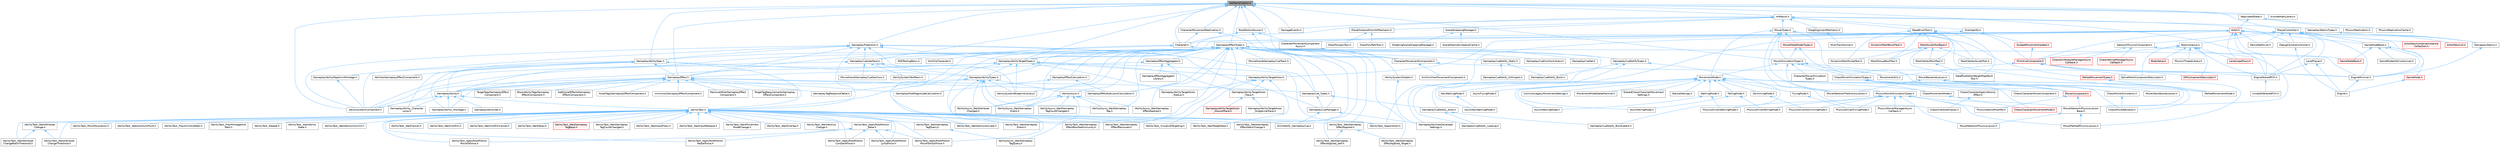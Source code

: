 digraph "NetSerialization.h"
{
 // INTERACTIVE_SVG=YES
 // LATEX_PDF_SIZE
  bgcolor="transparent";
  edge [fontname=Helvetica,fontsize=10,labelfontname=Helvetica,labelfontsize=10];
  node [fontname=Helvetica,fontsize=10,shape=box,height=0.2,width=0.4];
  Node1 [id="Node000001",label="NetSerialization.h",height=0.2,width=0.4,color="gray40", fillcolor="grey60", style="filled", fontcolor="black",tooltip=" "];
  Node1 -> Node2 [id="edge1_Node000001_Node000002",dir="back",color="steelblue1",style="solid",tooltip=" "];
  Node2 [id="Node000002",label="AbilitySystemComponent.h",height=0.2,width=0.4,color="grey40", fillcolor="white", style="filled",URL="$d0/da3/AbilitySystemComponent_8h.html",tooltip=" "];
  Node1 -> Node3 [id="edge2_Node000001_Node000003",dir="back",color="steelblue1",style="solid",tooltip=" "];
  Node3 [id="Node000003",label="Character.h",height=0.2,width=0.4,color="grey40", fillcolor="white", style="filled",URL="$db/dc7/Character_8h.html",tooltip=" "];
  Node3 -> Node4 [id="edge3_Node000003_Node000004",dir="back",color="steelblue1",style="solid",tooltip=" "];
  Node4 [id="Node000004",label="ArchVisCharacter.h",height=0.2,width=0.4,color="grey40", fillcolor="white", style="filled",URL="$d3/d2b/ArchVisCharacter_8h.html",tooltip=" "];
  Node3 -> Node5 [id="edge4_Node000003_Node000005",dir="back",color="steelblue1",style="solid",tooltip=" "];
  Node5 [id="Node000005",label="EQSTestingPawn.h",height=0.2,width=0.4,color="grey40", fillcolor="white", style="filled",URL="$de/d48/EQSTestingPawn_8h.html",tooltip=" "];
  Node3 -> Node6 [id="edge5_Node000003_Node000006",dir="back",color="steelblue1",style="solid",tooltip=" "];
  Node6 [id="Node000006",label="EngineMinimal.h",height=0.2,width=0.4,color="grey40", fillcolor="white", style="filled",URL="$d0/d2c/EngineMinimal_8h.html",tooltip=" "];
  Node6 -> Node7 [id="edge6_Node000006_Node000007",dir="back",color="steelblue1",style="solid",tooltip=" "];
  Node7 [id="Node000007",label="Engine.h",height=0.2,width=0.4,color="grey40", fillcolor="white", style="filled",URL="$d1/d34/Public_2Engine_8h.html",tooltip=" "];
  Node1 -> Node8 [id="edge7_Node000001_Node000008",dir="back",color="steelblue1",style="solid",tooltip=" "];
  Node8 [id="Node000008",label="CharacterMovementComponent.h",height=0.2,width=0.4,color="grey40", fillcolor="white", style="filled",URL="$d8/d84/CharacterMovementComponent_8h.html",tooltip=" "];
  Node8 -> Node9 [id="edge8_Node000008_Node000009",dir="back",color="steelblue1",style="solid",tooltip=" "];
  Node9 [id="Node000009",label="ArchVisCharMovementComponent.h",height=0.2,width=0.4,color="grey40", fillcolor="white", style="filled",URL="$db/dfd/ArchVisCharMovementComponent_8h.html",tooltip=" "];
  Node8 -> Node6 [id="edge9_Node000008_Node000006",dir="back",color="steelblue1",style="solid",tooltip=" "];
  Node1 -> Node10 [id="edge10_Node000001_Node000010",dir="back",color="steelblue1",style="solid",tooltip=" "];
  Node10 [id="Node000010",label="CharacterMovementReplication.h",height=0.2,width=0.4,color="grey40", fillcolor="white", style="filled",URL="$de/dc9/CharacterMovementReplication_8h.html",tooltip=" "];
  Node10 -> Node3 [id="edge11_Node000010_Node000003",dir="back",color="steelblue1",style="solid",tooltip=" "];
  Node10 -> Node8 [id="edge12_Node000010_Node000008",dir="back",color="steelblue1",style="solid",tooltip=" "];
  Node1 -> Node11 [id="edge13_Node000001_Node000011",dir="back",color="steelblue1",style="solid",tooltip=" "];
  Node11 [id="Node000011",label="DamageEvents.h",height=0.2,width=0.4,color="grey40", fillcolor="white", style="filled",URL="$d5/d34/DamageEvents_8h.html",tooltip=" "];
  Node1 -> Node12 [id="edge14_Node000001_Node000012",dir="back",color="steelblue1",style="solid",tooltip=" "];
  Node12 [id="Node000012",label="EngineSharedPCH.h",height=0.2,width=0.4,color="grey40", fillcolor="white", style="filled",URL="$dc/dbb/EngineSharedPCH_8h.html",tooltip=" "];
  Node12 -> Node13 [id="edge15_Node000012_Node000013",dir="back",color="steelblue1",style="solid",tooltip=" "];
  Node13 [id="Node000013",label="UnrealEdSharedPCH.h",height=0.2,width=0.4,color="grey40", fillcolor="white", style="filled",URL="$d1/de6/UnrealEdSharedPCH_8h.html",tooltip=" "];
  Node1 -> Node14 [id="edge16_Node000001_Node000014",dir="back",color="steelblue1",style="solid",tooltip=" "];
  Node14 [id="Node000014",label="GameplayAbilitySpec.h",height=0.2,width=0.4,color="grey40", fillcolor="white", style="filled",URL="$dd/daf/GameplayAbilitySpec_8h.html",tooltip=" "];
  Node14 -> Node15 [id="edge17_Node000014_Node000015",dir="back",color="steelblue1",style="solid",tooltip=" "];
  Node15 [id="Node000015",label="AbilitiesGameplayEffectComponent.h",height=0.2,width=0.4,color="grey40", fillcolor="white", style="filled",URL="$da/db0/AbilitiesGameplayEffectComponent_8h.html",tooltip=" "];
  Node14 -> Node2 [id="edge18_Node000014_Node000002",dir="back",color="steelblue1",style="solid",tooltip=" "];
  Node14 -> Node16 [id="edge19_Node000014_Node000016",dir="back",color="steelblue1",style="solid",tooltip=" "];
  Node16 [id="Node000016",label="AbilityTask.h",height=0.2,width=0.4,color="grey40", fillcolor="white", style="filled",URL="$d2/d8e/AbilityTask_8h.html",tooltip=" "];
  Node16 -> Node17 [id="edge20_Node000016_Node000017",dir="back",color="steelblue1",style="solid",tooltip=" "];
  Node17 [id="Node000017",label="AbilityTask_ApplyRootMotion\lConstantForce.h",height=0.2,width=0.4,color="grey40", fillcolor="white", style="filled",URL="$d0/de8/AbilityTask__ApplyRootMotionConstantForce_8h.html",tooltip=" "];
  Node16 -> Node18 [id="edge21_Node000016_Node000018",dir="back",color="steelblue1",style="solid",tooltip=" "];
  Node18 [id="Node000018",label="AbilityTask_ApplyRootMotion\lJumpForce.h",height=0.2,width=0.4,color="grey40", fillcolor="white", style="filled",URL="$d7/db6/AbilityTask__ApplyRootMotionJumpForce_8h.html",tooltip=" "];
  Node16 -> Node19 [id="edge22_Node000016_Node000019",dir="back",color="steelblue1",style="solid",tooltip=" "];
  Node19 [id="Node000019",label="AbilityTask_ApplyRootMotion\lMoveToActorForce.h",height=0.2,width=0.4,color="grey40", fillcolor="white", style="filled",URL="$d5/de3/AbilityTask__ApplyRootMotionMoveToActorForce_8h.html",tooltip=" "];
  Node16 -> Node20 [id="edge23_Node000016_Node000020",dir="back",color="steelblue1",style="solid",tooltip=" "];
  Node20 [id="Node000020",label="AbilityTask_ApplyRootMotion\lMoveToForce.h",height=0.2,width=0.4,color="grey40", fillcolor="white", style="filled",URL="$d3/dc3/AbilityTask__ApplyRootMotionMoveToForce_8h.html",tooltip=" "];
  Node16 -> Node21 [id="edge24_Node000016_Node000021",dir="back",color="steelblue1",style="solid",tooltip=" "];
  Node21 [id="Node000021",label="AbilityTask_ApplyRootMotion\lRadialForce.h",height=0.2,width=0.4,color="grey40", fillcolor="white", style="filled",URL="$da/d06/AbilityTask__ApplyRootMotionRadialForce_8h.html",tooltip=" "];
  Node16 -> Node22 [id="edge25_Node000016_Node000022",dir="back",color="steelblue1",style="solid",tooltip=" "];
  Node22 [id="Node000022",label="AbilityTask_ApplyRootMotion\l_Base.h",height=0.2,width=0.4,color="grey40", fillcolor="white", style="filled",URL="$d8/d7d/AbilityTask__ApplyRootMotion__Base_8h.html",tooltip=" "];
  Node22 -> Node17 [id="edge26_Node000022_Node000017",dir="back",color="steelblue1",style="solid",tooltip=" "];
  Node22 -> Node18 [id="edge27_Node000022_Node000018",dir="back",color="steelblue1",style="solid",tooltip=" "];
  Node22 -> Node19 [id="edge28_Node000022_Node000019",dir="back",color="steelblue1",style="solid",tooltip=" "];
  Node22 -> Node20 [id="edge29_Node000022_Node000020",dir="back",color="steelblue1",style="solid",tooltip=" "];
  Node22 -> Node21 [id="edge30_Node000022_Node000021",dir="back",color="steelblue1",style="solid",tooltip=" "];
  Node16 -> Node23 [id="edge31_Node000016_Node000023",dir="back",color="steelblue1",style="solid",tooltip=" "];
  Node23 [id="Node000023",label="AbilityTask_MoveToLocation.h",height=0.2,width=0.4,color="grey40", fillcolor="white", style="filled",URL="$da/d8d/AbilityTask__MoveToLocation_8h.html",tooltip=" "];
  Node16 -> Node24 [id="edge32_Node000016_Node000024",dir="back",color="steelblue1",style="solid",tooltip=" "];
  Node24 [id="Node000024",label="AbilityTask_NetworkSyncPoint.h",height=0.2,width=0.4,color="grey40", fillcolor="white", style="filled",URL="$dc/d62/AbilityTask__NetworkSyncPoint_8h.html",tooltip=" "];
  Node16 -> Node25 [id="edge33_Node000016_Node000025",dir="back",color="steelblue1",style="solid",tooltip=" "];
  Node25 [id="Node000025",label="AbilityTask_PlayAnimAndWait.h",height=0.2,width=0.4,color="grey40", fillcolor="white", style="filled",URL="$d4/d50/AbilityTask__PlayAnimAndWait_8h.html",tooltip=" "];
  Node16 -> Node26 [id="edge34_Node000016_Node000026",dir="back",color="steelblue1",style="solid",tooltip=" "];
  Node26 [id="Node000026",label="AbilityTask_PlayMontageAnd\lWait.h",height=0.2,width=0.4,color="grey40", fillcolor="white", style="filled",URL="$de/d05/AbilityTask__PlayMontageAndWait_8h.html",tooltip=" "];
  Node16 -> Node27 [id="edge35_Node000016_Node000027",dir="back",color="steelblue1",style="solid",tooltip=" "];
  Node27 [id="Node000027",label="AbilityTask_Repeat.h",height=0.2,width=0.4,color="grey40", fillcolor="white", style="filled",URL="$da/d7d/AbilityTask__Repeat_8h.html",tooltip=" "];
  Node16 -> Node28 [id="edge36_Node000016_Node000028",dir="back",color="steelblue1",style="solid",tooltip=" "];
  Node28 [id="Node000028",label="AbilityTask_SpawnActor.h",height=0.2,width=0.4,color="grey40", fillcolor="white", style="filled",URL="$dc/d97/AbilityTask__SpawnActor_8h.html",tooltip=" "];
  Node16 -> Node29 [id="edge37_Node000016_Node000029",dir="back",color="steelblue1",style="solid",tooltip=" "];
  Node29 [id="Node000029",label="AbilityTask_StartAbility\lState.h",height=0.2,width=0.4,color="grey40", fillcolor="white", style="filled",URL="$db/d91/AbilityTask__StartAbilityState_8h.html",tooltip=" "];
  Node16 -> Node30 [id="edge38_Node000016_Node000030",dir="back",color="steelblue1",style="solid",tooltip=" "];
  Node30 [id="Node000030",label="AbilityTask_VisualizeTargeting.h",height=0.2,width=0.4,color="grey40", fillcolor="white", style="filled",URL="$df/dbd/AbilityTask__VisualizeTargeting_8h.html",tooltip=" "];
  Node16 -> Node31 [id="edge39_Node000016_Node000031",dir="back",color="steelblue1",style="solid",tooltip=" "];
  Node31 [id="Node000031",label="AbilityTask_WaitAbilityActivate.h",height=0.2,width=0.4,color="grey40", fillcolor="white", style="filled",URL="$db/da3/AbilityTask__WaitAbilityActivate_8h.html",tooltip=" "];
  Node16 -> Node32 [id="edge40_Node000016_Node000032",dir="back",color="steelblue1",style="solid",tooltip=" "];
  Node32 [id="Node000032",label="AbilityTask_WaitAbilityCommit.h",height=0.2,width=0.4,color="grey40", fillcolor="white", style="filled",URL="$de/de8/AbilityTask__WaitAbilityCommit_8h.html",tooltip=" "];
  Node16 -> Node33 [id="edge41_Node000016_Node000033",dir="back",color="steelblue1",style="solid",tooltip=" "];
  Node33 [id="Node000033",label="AbilityTask_WaitAttribute\lChange.h",height=0.2,width=0.4,color="grey40", fillcolor="white", style="filled",URL="$dd/d60/AbilityTask__WaitAttributeChange_8h.html",tooltip=" "];
  Node33 -> Node34 [id="edge42_Node000033_Node000034",dir="back",color="steelblue1",style="solid",tooltip=" "];
  Node34 [id="Node000034",label="AbilityTask_WaitAttribute\lChangeRatioThreshold.h",height=0.2,width=0.4,color="grey40", fillcolor="white", style="filled",URL="$de/d5e/AbilityTask__WaitAttributeChangeRatioThreshold_8h.html",tooltip=" "];
  Node33 -> Node35 [id="edge43_Node000033_Node000035",dir="back",color="steelblue1",style="solid",tooltip=" "];
  Node35 [id="Node000035",label="AbilityTask_WaitAttribute\lChangeThreshold.h",height=0.2,width=0.4,color="grey40", fillcolor="white", style="filled",URL="$db/d3e/AbilityTask__WaitAttributeChangeThreshold_8h.html",tooltip=" "];
  Node16 -> Node34 [id="edge44_Node000016_Node000034",dir="back",color="steelblue1",style="solid",tooltip=" "];
  Node16 -> Node35 [id="edge45_Node000016_Node000035",dir="back",color="steelblue1",style="solid",tooltip=" "];
  Node16 -> Node36 [id="edge46_Node000016_Node000036",dir="back",color="steelblue1",style="solid",tooltip=" "];
  Node36 [id="Node000036",label="AbilityTask_WaitCancel.h",height=0.2,width=0.4,color="grey40", fillcolor="white", style="filled",URL="$dc/d16/AbilityTask__WaitCancel_8h.html",tooltip=" "];
  Node16 -> Node37 [id="edge47_Node000016_Node000037",dir="back",color="steelblue1",style="solid",tooltip=" "];
  Node37 [id="Node000037",label="AbilityTask_WaitConfirm.h",height=0.2,width=0.4,color="grey40", fillcolor="white", style="filled",URL="$d3/d4f/AbilityTask__WaitConfirm_8h.html",tooltip=" "];
  Node16 -> Node38 [id="edge48_Node000016_Node000038",dir="back",color="steelblue1",style="solid",tooltip=" "];
  Node38 [id="Node000038",label="AbilityTask_WaitConfirmCancel.h",height=0.2,width=0.4,color="grey40", fillcolor="white", style="filled",URL="$de/d88/AbilityTask__WaitConfirmCancel_8h.html",tooltip=" "];
  Node16 -> Node39 [id="edge49_Node000016_Node000039",dir="back",color="steelblue1",style="solid",tooltip=" "];
  Node39 [id="Node000039",label="AbilityTask_WaitDelay.h",height=0.2,width=0.4,color="grey40", fillcolor="white", style="filled",URL="$dc/d63/AbilityTask__WaitDelay_8h.html",tooltip=" "];
  Node16 -> Node40 [id="edge50_Node000016_Node000040",dir="back",color="steelblue1",style="solid",tooltip=" "];
  Node40 [id="Node000040",label="AbilityTask_WaitGameplay\lEffectApplied.h",height=0.2,width=0.4,color="grey40", fillcolor="white", style="filled",URL="$d8/dfe/AbilityTask__WaitGameplayEffectApplied_8h.html",tooltip=" "];
  Node40 -> Node41 [id="edge51_Node000040_Node000041",dir="back",color="steelblue1",style="solid",tooltip=" "];
  Node41 [id="Node000041",label="AbilityTask_WaitGameplay\lEffectApplied_Self.h",height=0.2,width=0.4,color="grey40", fillcolor="white", style="filled",URL="$d0/d01/AbilityTask__WaitGameplayEffectApplied__Self_8h.html",tooltip=" "];
  Node40 -> Node42 [id="edge52_Node000040_Node000042",dir="back",color="steelblue1",style="solid",tooltip=" "];
  Node42 [id="Node000042",label="AbilityTask_WaitGameplay\lEffectApplied_Target.h",height=0.2,width=0.4,color="grey40", fillcolor="white", style="filled",URL="$db/dc4/AbilityTask__WaitGameplayEffectApplied__Target_8h.html",tooltip=" "];
  Node16 -> Node43 [id="edge53_Node000016_Node000043",dir="back",color="steelblue1",style="solid",tooltip=" "];
  Node43 [id="Node000043",label="AbilityTask_WaitGameplay\lEffectBlockedImmunity.h",height=0.2,width=0.4,color="grey40", fillcolor="white", style="filled",URL="$d4/d24/AbilityTask__WaitGameplayEffectBlockedImmunity_8h.html",tooltip=" "];
  Node16 -> Node44 [id="edge54_Node000016_Node000044",dir="back",color="steelblue1",style="solid",tooltip=" "];
  Node44 [id="Node000044",label="AbilityTask_WaitGameplay\lEffectRemoved.h",height=0.2,width=0.4,color="grey40", fillcolor="white", style="filled",URL="$d1/da9/AbilityTask__WaitGameplayEffectRemoved_8h.html",tooltip=" "];
  Node16 -> Node45 [id="edge55_Node000016_Node000045",dir="back",color="steelblue1",style="solid",tooltip=" "];
  Node45 [id="Node000045",label="AbilityTask_WaitGameplay\lEffectStackChange.h",height=0.2,width=0.4,color="grey40", fillcolor="white", style="filled",URL="$de/db3/AbilityTask__WaitGameplayEffectStackChange_8h.html",tooltip=" "];
  Node16 -> Node46 [id="edge56_Node000016_Node000046",dir="back",color="steelblue1",style="solid",tooltip=" "];
  Node46 [id="Node000046",label="AbilityTask_WaitGameplay\lEvent.h",height=0.2,width=0.4,color="grey40", fillcolor="white", style="filled",URL="$dc/db8/AbilityTask__WaitGameplayEvent_8h.html",tooltip=" "];
  Node16 -> Node47 [id="edge57_Node000016_Node000047",dir="back",color="steelblue1",style="solid",tooltip=" "];
  Node47 [id="Node000047",label="AbilityTask_WaitGameplay\lTagBase.h",height=0.2,width=0.4,color="red", fillcolor="#FFF0F0", style="filled",URL="$d8/dd0/AbilityTask__WaitGameplayTagBase_8h.html",tooltip=" "];
  Node16 -> Node49 [id="edge58_Node000016_Node000049",dir="back",color="steelblue1",style="solid",tooltip=" "];
  Node49 [id="Node000049",label="AbilityTask_WaitGameplay\lTagCountChanged.h",height=0.2,width=0.4,color="grey40", fillcolor="white", style="filled",URL="$dd/d55/AbilityTask__WaitGameplayTagCountChanged_8h.html",tooltip=" "];
  Node16 -> Node50 [id="edge59_Node000016_Node000050",dir="back",color="steelblue1",style="solid",tooltip=" "];
  Node50 [id="Node000050",label="AbilityTask_WaitGameplay\lTagQuery.h",height=0.2,width=0.4,color="grey40", fillcolor="white", style="filled",URL="$d4/d7f/AbilityTask__WaitGameplayTagQuery_8h.html",tooltip=" "];
  Node50 -> Node51 [id="edge60_Node000050_Node000051",dir="back",color="steelblue1",style="solid",tooltip=" "];
  Node51 [id="Node000051",label="AbilityAsync_WaitGameplay\lTagQuery.h",height=0.2,width=0.4,color="grey40", fillcolor="white", style="filled",URL="$d5/d29/AbilityAsync__WaitGameplayTagQuery_8h.html",tooltip=" "];
  Node16 -> Node52 [id="edge61_Node000016_Node000052",dir="back",color="steelblue1",style="solid",tooltip=" "];
  Node52 [id="Node000052",label="AbilityTask_WaitInputPress.h",height=0.2,width=0.4,color="grey40", fillcolor="white", style="filled",URL="$d6/d00/AbilityTask__WaitInputPress_8h.html",tooltip=" "];
  Node16 -> Node53 [id="edge62_Node000016_Node000053",dir="back",color="steelblue1",style="solid",tooltip=" "];
  Node53 [id="Node000053",label="AbilityTask_WaitInputRelease.h",height=0.2,width=0.4,color="grey40", fillcolor="white", style="filled",URL="$d1/d89/AbilityTask__WaitInputRelease_8h.html",tooltip=" "];
  Node16 -> Node54 [id="edge63_Node000016_Node000054",dir="back",color="steelblue1",style="solid",tooltip=" "];
  Node54 [id="Node000054",label="AbilityTask_WaitMovement\lModeChange.h",height=0.2,width=0.4,color="grey40", fillcolor="white", style="filled",URL="$d9/df7/AbilityTask__WaitMovementModeChange_8h.html",tooltip=" "];
  Node16 -> Node55 [id="edge64_Node000016_Node000055",dir="back",color="steelblue1",style="solid",tooltip=" "];
  Node55 [id="Node000055",label="AbilityTask_WaitOverlap.h",height=0.2,width=0.4,color="grey40", fillcolor="white", style="filled",URL="$d9/dab/AbilityTask__WaitOverlap_8h.html",tooltip=" "];
  Node16 -> Node56 [id="edge65_Node000016_Node000056",dir="back",color="steelblue1",style="solid",tooltip=" "];
  Node56 [id="Node000056",label="AbilityTask_WaitTargetData.h",height=0.2,width=0.4,color="grey40", fillcolor="white", style="filled",URL="$d2/d40/AbilityTask__WaitTargetData_8h.html",tooltip=" "];
  Node16 -> Node57 [id="edge66_Node000016_Node000057",dir="back",color="steelblue1",style="solid",tooltip=" "];
  Node57 [id="Node000057",label="AbilityTask_WaitVelocity\lChange.h",height=0.2,width=0.4,color="grey40", fillcolor="white", style="filled",URL="$da/d38/AbilityTask__WaitVelocityChange_8h.html",tooltip=" "];
  Node14 -> Node58 [id="edge67_Node000014_Node000058",dir="back",color="steelblue1",style="solid",tooltip=" "];
  Node58 [id="Node000058",label="GameplayAbility.h",height=0.2,width=0.4,color="grey40", fillcolor="white", style="filled",URL="$dc/d44/GameplayAbility_8h.html",tooltip=" "];
  Node58 -> Node2 [id="edge68_Node000058_Node000002",dir="back",color="steelblue1",style="solid",tooltip=" "];
  Node58 -> Node16 [id="edge69_Node000058_Node000016",dir="back",color="steelblue1",style="solid",tooltip=" "];
  Node58 -> Node59 [id="edge70_Node000058_Node000059",dir="back",color="steelblue1",style="solid",tooltip=" "];
  Node59 [id="Node000059",label="GameplayAbilitySet.h",height=0.2,width=0.4,color="grey40", fillcolor="white", style="filled",URL="$d5/d19/GameplayAbilitySet_8h.html",tooltip=" "];
  Node58 -> Node60 [id="edge71_Node000058_Node000060",dir="back",color="steelblue1",style="solid",tooltip=" "];
  Node60 [id="Node000060",label="GameplayAbility_Character\lJump.h",height=0.2,width=0.4,color="grey40", fillcolor="white", style="filled",URL="$d7/dd2/GameplayAbility__CharacterJump_8h.html",tooltip=" "];
  Node58 -> Node61 [id="edge72_Node000058_Node000061",dir="back",color="steelblue1",style="solid",tooltip=" "];
  Node61 [id="Node000061",label="GameplayAbility_Montage.h",height=0.2,width=0.4,color="grey40", fillcolor="white", style="filled",URL="$d6/d77/GameplayAbility__Montage_8h.html",tooltip=" "];
  Node14 -> Node62 [id="edge73_Node000014_Node000062",dir="back",color="steelblue1",style="solid",tooltip=" "];
  Node62 [id="Node000062",label="GameplayAbilityTypes.h",height=0.2,width=0.4,color="grey40", fillcolor="white", style="filled",URL="$d1/dd9/GameplayAbilityTypes_8h.html",tooltip=" "];
  Node62 -> Node63 [id="edge74_Node000062_Node000063",dir="back",color="steelblue1",style="solid",tooltip=" "];
  Node63 [id="Node000063",label="AbilityAsync.h",height=0.2,width=0.4,color="grey40", fillcolor="white", style="filled",URL="$d8/dce/AbilityAsync_8h.html",tooltip=" "];
  Node63 -> Node64 [id="edge75_Node000063_Node000064",dir="back",color="steelblue1",style="solid",tooltip=" "];
  Node64 [id="Node000064",label="AbilityAsync_WaitAttribute\lChanged.h",height=0.2,width=0.4,color="grey40", fillcolor="white", style="filled",URL="$d8/d81/AbilityAsync__WaitAttributeChanged_8h.html",tooltip=" "];
  Node63 -> Node65 [id="edge76_Node000063_Node000065",dir="back",color="steelblue1",style="solid",tooltip=" "];
  Node65 [id="Node000065",label="AbilityAsync_WaitGameplay\lEffectApplied.h",height=0.2,width=0.4,color="grey40", fillcolor="white", style="filled",URL="$dd/d1a/AbilityAsync__WaitGameplayEffectApplied_8h.html",tooltip=" "];
  Node63 -> Node66 [id="edge77_Node000063_Node000066",dir="back",color="steelblue1",style="solid",tooltip=" "];
  Node66 [id="Node000066",label="AbilityAsync_WaitGameplay\lEvent.h",height=0.2,width=0.4,color="grey40", fillcolor="white", style="filled",URL="$d4/d2d/AbilityAsync__WaitGameplayEvent_8h.html",tooltip=" "];
  Node63 -> Node67 [id="edge78_Node000063_Node000067",dir="back",color="steelblue1",style="solid",tooltip=" "];
  Node67 [id="Node000067",label="AbilityAsync_WaitGameplay\lTag.h",height=0.2,width=0.4,color="grey40", fillcolor="white", style="filled",URL="$d8/dc5/AbilityAsync__WaitGameplayTag_8h.html",tooltip=" "];
  Node63 -> Node68 [id="edge79_Node000063_Node000068",dir="back",color="steelblue1",style="solid",tooltip=" "];
  Node68 [id="Node000068",label="AbilityAsync_WaitGameplay\lTagCountChanged.h",height=0.2,width=0.4,color="grey40", fillcolor="white", style="filled",URL="$d3/d03/AbilityAsync__WaitGameplayTagCountChanged_8h.html",tooltip=" "];
  Node63 -> Node51 [id="edge80_Node000063_Node000051",dir="back",color="steelblue1",style="solid",tooltip=" "];
  Node62 -> Node64 [id="edge81_Node000062_Node000064",dir="back",color="steelblue1",style="solid",tooltip=" "];
  Node62 -> Node66 [id="edge82_Node000062_Node000066",dir="back",color="steelblue1",style="solid",tooltip=" "];
  Node62 -> Node67 [id="edge83_Node000062_Node000067",dir="back",color="steelblue1",style="solid",tooltip=" "];
  Node62 -> Node69 [id="edge84_Node000062_Node000069",dir="back",color="steelblue1",style="solid",tooltip=" "];
  Node69 [id="Node000069",label="AbilitySystemBlueprintLibrary.h",height=0.2,width=0.4,color="grey40", fillcolor="white", style="filled",URL="$d5/dd6/AbilitySystemBlueprintLibrary_8h.html",tooltip=" "];
  Node62 -> Node16 [id="edge85_Node000062_Node000016",dir="back",color="steelblue1",style="solid",tooltip=" "];
  Node62 -> Node46 [id="edge86_Node000062_Node000046",dir="back",color="steelblue1",style="solid",tooltip=" "];
  Node62 -> Node58 [id="edge87_Node000062_Node000058",dir="back",color="steelblue1",style="solid",tooltip=" "];
  Node14 -> Node60 [id="edge88_Node000014_Node000060",dir="back",color="steelblue1",style="solid",tooltip=" "];
  Node14 -> Node61 [id="edge89_Node000014_Node000061",dir="back",color="steelblue1",style="solid",tooltip=" "];
  Node14 -> Node70 [id="edge90_Node000014_Node000070",dir="back",color="steelblue1",style="solid",tooltip=" "];
  Node70 [id="Node000070",label="GameplayEffect.h",height=0.2,width=0.4,color="grey40", fillcolor="white", style="filled",URL="$d4/d15/GameplayEffect_8h.html",tooltip=" "];
  Node70 -> Node2 [id="edge91_Node000070_Node000002",dir="back",color="steelblue1",style="solid",tooltip=" "];
  Node70 -> Node71 [id="edge92_Node000070_Node000071",dir="back",color="steelblue1",style="solid",tooltip=" "];
  Node71 [id="Node000071",label="AdditionalEffectsGameplay\lEffectComponent.h",height=0.2,width=0.4,color="grey40", fillcolor="white", style="filled",URL="$d5/dd7/AdditionalEffectsGameplayEffectComponent_8h.html",tooltip=" "];
  Node70 -> Node72 [id="edge93_Node000070_Node000072",dir="back",color="steelblue1",style="solid",tooltip=" "];
  Node72 [id="Node000072",label="AssetTagsGameplayEffectComponent.h",height=0.2,width=0.4,color="grey40", fillcolor="white", style="filled",URL="$df/d29/AssetTagsGameplayEffectComponent_8h.html",tooltip=" "];
  Node70 -> Node73 [id="edge94_Node000070_Node000073",dir="back",color="steelblue1",style="solid",tooltip=" "];
  Node73 [id="Node000073",label="BlockAbilityTagsGameplay\lEffectComponent.h",height=0.2,width=0.4,color="grey40", fillcolor="white", style="filled",URL="$d3/dad/BlockAbilityTagsGameplayEffectComponent_8h.html",tooltip=" "];
  Node70 -> Node58 [id="edge95_Node000070_Node000058",dir="back",color="steelblue1",style="solid",tooltip=" "];
  Node70 -> Node61 [id="edge96_Node000070_Node000061",dir="back",color="steelblue1",style="solid",tooltip=" "];
  Node70 -> Node74 [id="edge97_Node000070_Node000074",dir="back",color="steelblue1",style="solid",tooltip=" "];
  Node74 [id="Node000074",label="GameplayCue_Types.h",height=0.2,width=0.4,color="grey40", fillcolor="white", style="filled",URL="$da/d67/GameplayCue__Types_8h.html",tooltip=" "];
  Node74 -> Node75 [id="edge98_Node000074_Node000075",dir="back",color="steelblue1",style="solid",tooltip=" "];
  Node75 [id="Node000075",label="GameplayCueManager.h",height=0.2,width=0.4,color="grey40", fillcolor="white", style="filled",URL="$d7/d4e/GameplayCueManager_8h.html",tooltip=" "];
  Node75 -> Node76 [id="edge99_Node000075_Node000076",dir="back",color="steelblue1",style="solid",tooltip=" "];
  Node76 [id="Node000076",label="AnimNotify_GameplayCue.h",height=0.2,width=0.4,color="grey40", fillcolor="white", style="filled",URL="$da/d48/AnimNotify__GameplayCue_8h.html",tooltip=" "];
  Node75 -> Node77 [id="edge100_Node000075_Node000077",dir="back",color="steelblue1",style="solid",tooltip=" "];
  Node77 [id="Node000077",label="GameplayAbilitiesDeveloper\lSettings.h",height=0.2,width=0.4,color="grey40", fillcolor="white", style="filled",URL="$d3/d55/GameplayAbilitiesDeveloperSettings_8h.html",tooltip=" "];
  Node74 -> Node78 [id="edge101_Node000074_Node000078",dir="back",color="steelblue1",style="solid",tooltip=" "];
  Node78 [id="Node000078",label="GameplayCueNotify_Actor.h",height=0.2,width=0.4,color="grey40", fillcolor="white", style="filled",URL="$df/d91/GameplayCueNotify__Actor_8h.html",tooltip=" "];
  Node78 -> Node79 [id="edge102_Node000078_Node000079",dir="back",color="steelblue1",style="solid",tooltip=" "];
  Node79 [id="Node000079",label="GameplayCueNotify_BurstLatent.h",height=0.2,width=0.4,color="grey40", fillcolor="white", style="filled",URL="$df/db0/GameplayCueNotify__BurstLatent_8h.html",tooltip=" "];
  Node78 -> Node80 [id="edge103_Node000078_Node000080",dir="back",color="steelblue1",style="solid",tooltip=" "];
  Node80 [id="Node000080",label="GameplayCueNotify_Looping.h",height=0.2,width=0.4,color="grey40", fillcolor="white", style="filled",URL="$d5/db4/GameplayCueNotify__Looping_8h.html",tooltip=" "];
  Node70 -> Node81 [id="edge104_Node000070_Node000081",dir="back",color="steelblue1",style="solid",tooltip=" "];
  Node81 [id="Node000081",label="GameplayEffectExecutionCalculation.h",height=0.2,width=0.4,color="grey40", fillcolor="white", style="filled",URL="$df/d9d/GameplayEffectExecutionCalculation_8h.html",tooltip=" "];
  Node70 -> Node82 [id="edge105_Node000070_Node000082",dir="back",color="steelblue1",style="solid",tooltip=" "];
  Node82 [id="Node000082",label="GameplayModMagnitudeCalculation.h",height=0.2,width=0.4,color="grey40", fillcolor="white", style="filled",URL="$dd/da6/GameplayModMagnitudeCalculation_8h.html",tooltip=" "];
  Node70 -> Node83 [id="edge106_Node000070_Node000083",dir="back",color="steelblue1",style="solid",tooltip=" "];
  Node83 [id="Node000083",label="GameplayTagResponseTable.h",height=0.2,width=0.4,color="grey40", fillcolor="white", style="filled",URL="$d1/d27/GameplayTagResponseTable_8h.html",tooltip=" "];
  Node70 -> Node84 [id="edge107_Node000070_Node000084",dir="back",color="steelblue1",style="solid",tooltip=" "];
  Node84 [id="Node000084",label="ImmunityGameplayEffectComponent.h",height=0.2,width=0.4,color="grey40", fillcolor="white", style="filled",URL="$d7/dae/ImmunityGameplayEffectComponent_8h.html",tooltip=" "];
  Node70 -> Node85 [id="edge108_Node000070_Node000085",dir="back",color="steelblue1",style="solid",tooltip=" "];
  Node85 [id="Node000085",label="RemoveOtherGameplayEffect\lComponent.h",height=0.2,width=0.4,color="grey40", fillcolor="white", style="filled",URL="$d8/da2/RemoveOtherGameplayEffectComponent_8h.html",tooltip=" "];
  Node70 -> Node86 [id="edge109_Node000070_Node000086",dir="back",color="steelblue1",style="solid",tooltip=" "];
  Node86 [id="Node000086",label="TargetTagRequirementsGameplay\lEffectComponent.h",height=0.2,width=0.4,color="grey40", fillcolor="white", style="filled",URL="$d3/df8/TargetTagRequirementsGameplayEffectComponent_8h.html",tooltip=" "];
  Node70 -> Node87 [id="edge110_Node000070_Node000087",dir="back",color="steelblue1",style="solid",tooltip=" "];
  Node87 [id="Node000087",label="TargetTagsGameplayEffect\lComponent.h",height=0.2,width=0.4,color="grey40", fillcolor="white", style="filled",URL="$d5/d2e/TargetTagsGameplayEffectComponent_8h.html",tooltip=" "];
  Node1 -> Node88 [id="edge111_Node000001_Node000088",dir="back",color="steelblue1",style="solid",tooltip=" "];
  Node88 [id="Node000088",label="GameplayAbilityTargetTypes.h",height=0.2,width=0.4,color="grey40", fillcolor="white", style="filled",URL="$d8/dd1/GameplayAbilityTargetTypes_8h.html",tooltip=" "];
  Node88 -> Node69 [id="edge112_Node000088_Node000069",dir="back",color="steelblue1",style="solid",tooltip=" "];
  Node88 -> Node2 [id="edge113_Node000088_Node000002",dir="back",color="steelblue1",style="solid",tooltip=" "];
  Node88 -> Node19 [id="edge114_Node000088_Node000019",dir="back",color="steelblue1",style="solid",tooltip=" "];
  Node88 -> Node28 [id="edge115_Node000088_Node000028",dir="back",color="steelblue1",style="solid",tooltip=" "];
  Node88 -> Node58 [id="edge116_Node000088_Node000058",dir="back",color="steelblue1",style="solid",tooltip=" "];
  Node88 -> Node89 [id="edge117_Node000088_Node000089",dir="back",color="steelblue1",style="solid",tooltip=" "];
  Node89 [id="Node000089",label="GameplayAbilityTargetActor.h",height=0.2,width=0.4,color="grey40", fillcolor="white", style="filled",URL="$d7/d35/GameplayAbilityTargetActor_8h.html",tooltip=" "];
  Node89 -> Node30 [id="edge118_Node000089_Node000030",dir="back",color="steelblue1",style="solid",tooltip=" "];
  Node89 -> Node56 [id="edge119_Node000089_Node000056",dir="back",color="steelblue1",style="solid",tooltip=" "];
  Node89 -> Node90 [id="edge120_Node000089_Node000090",dir="back",color="steelblue1",style="solid",tooltip=" "];
  Node90 [id="Node000090",label="GameplayAbilityTargetActor\l_Radius.h",height=0.2,width=0.4,color="grey40", fillcolor="white", style="filled",URL="$da/d31/GameplayAbilityTargetActor__Radius_8h.html",tooltip=" "];
  Node89 -> Node91 [id="edge121_Node000089_Node000091",dir="back",color="steelblue1",style="solid",tooltip=" "];
  Node91 [id="Node000091",label="GameplayAbilityTargetActor\l_Trace.h",height=0.2,width=0.4,color="grey40", fillcolor="white", style="filled",URL="$d6/d1b/GameplayAbilityTargetActor__Trace_8h.html",tooltip=" "];
  Node91 -> Node92 [id="edge122_Node000091_Node000092",dir="back",color="steelblue1",style="solid",tooltip=" "];
  Node92 [id="Node000092",label="GameplayAbilityTargetActor\l_GroundTrace.h",height=0.2,width=0.4,color="red", fillcolor="#FFF0F0", style="filled",URL="$d8/daf/GameplayAbilityTargetActor__GroundTrace_8h.html",tooltip=" "];
  Node91 -> Node94 [id="edge123_Node000091_Node000094",dir="back",color="steelblue1",style="solid",tooltip=" "];
  Node94 [id="Node000094",label="GameplayAbilityTargetActor\l_SingleLineTrace.h",height=0.2,width=0.4,color="grey40", fillcolor="white", style="filled",URL="$dc/d15/GameplayAbilityTargetActor__SingleLineTrace_8h.html",tooltip=" "];
  Node88 -> Node90 [id="edge124_Node000088_Node000090",dir="back",color="steelblue1",style="solid",tooltip=" "];
  Node88 -> Node91 [id="edge125_Node000088_Node000091",dir="back",color="steelblue1",style="solid",tooltip=" "];
  Node88 -> Node62 [id="edge126_Node000088_Node000062",dir="back",color="steelblue1",style="solid",tooltip=" "];
  Node1 -> Node95 [id="edge127_Node000001_Node000095",dir="back",color="steelblue1",style="solid",tooltip=" "];
  Node95 [id="Node000095",label="GameplayCueInterface.h",height=0.2,width=0.4,color="grey40", fillcolor="white", style="filled",URL="$d3/d31/GameplayCueInterface_8h.html",tooltip=" "];
  Node95 -> Node69 [id="edge128_Node000095_Node000069",dir="back",color="steelblue1",style="solid",tooltip=" "];
  Node95 -> Node2 [id="edge129_Node000095_Node000002",dir="back",color="steelblue1",style="solid",tooltip=" "];
  Node95 -> Node96 [id="edge130_Node000095_Node000096",dir="back",color="steelblue1",style="solid",tooltip=" "];
  Node96 [id="Node000096",label="AbilitySystemTestPawn.h",height=0.2,width=0.4,color="grey40", fillcolor="white", style="filled",URL="$d9/d5f/AbilitySystemTestPawn_8h.html",tooltip=" "];
  Node95 -> Node76 [id="edge131_Node000095_Node000076",dir="back",color="steelblue1",style="solid",tooltip=" "];
  Node95 -> Node97 [id="edge132_Node000095_Node000097",dir="back",color="steelblue1",style="solid",tooltip=" "];
  Node97 [id="Node000097",label="MovieSceneGameplayCueSections.h",height=0.2,width=0.4,color="grey40", fillcolor="white", style="filled",URL="$df/ded/MovieSceneGameplayCueSections_8h.html",tooltip=" "];
  Node1 -> Node70 [id="edge133_Node000001_Node000070",dir="back",color="steelblue1",style="solid",tooltip=" "];
  Node1 -> Node98 [id="edge134_Node000001_Node000098",dir="back",color="steelblue1",style="solid",tooltip=" "];
  Node98 [id="Node000098",label="GameplayEffectTypes.h",height=0.2,width=0.4,color="grey40", fillcolor="white", style="filled",URL="$d7/d59/GameplayEffectTypes_8h.html",tooltip=" "];
  Node98 -> Node63 [id="edge135_Node000098_Node000063",dir="back",color="steelblue1",style="solid",tooltip=" "];
  Node98 -> Node64 [id="edge136_Node000098_Node000064",dir="back",color="steelblue1",style="solid",tooltip=" "];
  Node98 -> Node65 [id="edge137_Node000098_Node000065",dir="back",color="steelblue1",style="solid",tooltip=" "];
  Node98 -> Node66 [id="edge138_Node000098_Node000066",dir="back",color="steelblue1",style="solid",tooltip=" "];
  Node98 -> Node67 [id="edge139_Node000098_Node000067",dir="back",color="steelblue1",style="solid",tooltip=" "];
  Node98 -> Node69 [id="edge140_Node000098_Node000069",dir="back",color="steelblue1",style="solid",tooltip=" "];
  Node98 -> Node99 [id="edge141_Node000098_Node000099",dir="back",color="steelblue1",style="solid",tooltip=" "];
  Node99 [id="Node000099",label="AbilitySystemGlobals.h",height=0.2,width=0.4,color="grey40", fillcolor="white", style="filled",URL="$dc/d82/AbilitySystemGlobals_8h.html",tooltip=" "];
  Node99 -> Node77 [id="edge142_Node000099_Node000077",dir="back",color="steelblue1",style="solid",tooltip=" "];
  Node98 -> Node31 [id="edge143_Node000098_Node000031",dir="back",color="steelblue1",style="solid",tooltip=" "];
  Node98 -> Node40 [id="edge144_Node000098_Node000040",dir="back",color="steelblue1",style="solid",tooltip=" "];
  Node98 -> Node41 [id="edge145_Node000098_Node000041",dir="back",color="steelblue1",style="solid",tooltip=" "];
  Node98 -> Node42 [id="edge146_Node000098_Node000042",dir="back",color="steelblue1",style="solid",tooltip=" "];
  Node98 -> Node43 [id="edge147_Node000098_Node000043",dir="back",color="steelblue1",style="solid",tooltip=" "];
  Node98 -> Node44 [id="edge148_Node000098_Node000044",dir="back",color="steelblue1",style="solid",tooltip=" "];
  Node98 -> Node45 [id="edge149_Node000098_Node000045",dir="back",color="steelblue1",style="solid",tooltip=" "];
  Node98 -> Node77 [id="edge150_Node000098_Node000077",dir="back",color="steelblue1",style="solid",tooltip=" "];
  Node98 -> Node58 [id="edge151_Node000098_Node000058",dir="back",color="steelblue1",style="solid",tooltip=" "];
  Node98 -> Node14 [id="edge152_Node000098_Node000014",dir="back",color="steelblue1",style="solid",tooltip=" "];
  Node98 -> Node88 [id="edge153_Node000098_Node000088",dir="back",color="steelblue1",style="solid",tooltip=" "];
  Node98 -> Node62 [id="edge154_Node000098_Node000062",dir="back",color="steelblue1",style="solid",tooltip=" "];
  Node98 -> Node100 [id="edge155_Node000098_Node000100",dir="back",color="steelblue1",style="solid",tooltip=" "];
  Node100 [id="Node000100",label="GameplayCueFunctionLibrary.h",height=0.2,width=0.4,color="grey40", fillcolor="white", style="filled",URL="$db/d7d/GameplayCueFunctionLibrary_8h.html",tooltip=" "];
  Node98 -> Node95 [id="edge156_Node000098_Node000095",dir="back",color="steelblue1",style="solid",tooltip=" "];
  Node98 -> Node75 [id="edge157_Node000098_Node000075",dir="back",color="steelblue1",style="solid",tooltip=" "];
  Node98 -> Node101 [id="edge158_Node000098_Node000101",dir="back",color="steelblue1",style="solid",tooltip=" "];
  Node101 [id="Node000101",label="GameplayCueNotifyTypes.h",height=0.2,width=0.4,color="grey40", fillcolor="white", style="filled",URL="$d7/d1f/GameplayCueNotifyTypes_8h.html",tooltip=" "];
  Node101 -> Node102 [id="edge159_Node000101_Node000102",dir="back",color="steelblue1",style="solid",tooltip=" "];
  Node102 [id="Node000102",label="GameplayCueNotify_Burst.h",height=0.2,width=0.4,color="grey40", fillcolor="white", style="filled",URL="$d6/d4a/GameplayCueNotify__Burst_8h.html",tooltip=" "];
  Node101 -> Node79 [id="edge160_Node000101_Node000079",dir="back",color="steelblue1",style="solid",tooltip=" "];
  Node101 -> Node80 [id="edge161_Node000101_Node000080",dir="back",color="steelblue1",style="solid",tooltip=" "];
  Node98 -> Node103 [id="edge162_Node000098_Node000103",dir="back",color="steelblue1",style="solid",tooltip=" "];
  Node103 [id="Node000103",label="GameplayCueNotify_Static.h",height=0.2,width=0.4,color="grey40", fillcolor="white", style="filled",URL="$d2/dbf/GameplayCueNotify__Static_8h.html",tooltip=" "];
  Node103 -> Node102 [id="edge163_Node000103_Node000102",dir="back",color="steelblue1",style="solid",tooltip=" "];
  Node103 -> Node104 [id="edge164_Node000103_Node000104",dir="back",color="steelblue1",style="solid",tooltip=" "];
  Node104 [id="Node000104",label="GameplayCueNotify_HitImpact.h",height=0.2,width=0.4,color="grey40", fillcolor="white", style="filled",URL="$d5/da8/GameplayCueNotify__HitImpact_8h.html",tooltip=" "];
  Node98 -> Node105 [id="edge165_Node000098_Node000105",dir="back",color="steelblue1",style="solid",tooltip=" "];
  Node105 [id="Node000105",label="GameplayCueSet.h",height=0.2,width=0.4,color="grey40", fillcolor="white", style="filled",URL="$df/d35/GameplayCueSet_8h.html",tooltip=" "];
  Node98 -> Node74 [id="edge166_Node000098_Node000074",dir="back",color="steelblue1",style="solid",tooltip=" "];
  Node98 -> Node70 [id="edge167_Node000098_Node000070",dir="back",color="steelblue1",style="solid",tooltip=" "];
  Node98 -> Node106 [id="edge168_Node000098_Node000106",dir="back",color="steelblue1",style="solid",tooltip=" "];
  Node106 [id="Node000106",label="GameplayEffectAggregator.h",height=0.2,width=0.4,color="grey40", fillcolor="white", style="filled",URL="$d9/d7f/GameplayEffectAggregator_8h.html",tooltip=" "];
  Node106 -> Node70 [id="edge169_Node000106_Node000070",dir="back",color="steelblue1",style="solid",tooltip=" "];
  Node106 -> Node107 [id="edge170_Node000106_Node000107",dir="back",color="steelblue1",style="solid",tooltip=" "];
  Node107 [id="Node000107",label="GameplayEffectAggregator\lLibrary.h",height=0.2,width=0.4,color="grey40", fillcolor="white", style="filled",URL="$db/da9/GameplayEffectAggregatorLibrary_8h.html",tooltip=" "];
  Node106 -> Node81 [id="edge171_Node000106_Node000081",dir="back",color="steelblue1",style="solid",tooltip=" "];
  Node98 -> Node108 [id="edge172_Node000098_Node000108",dir="back",color="steelblue1",style="solid",tooltip=" "];
  Node108 [id="Node000108",label="GameplayEffectCalculation.h",height=0.2,width=0.4,color="grey40", fillcolor="white", style="filled",URL="$d7/d32/GameplayEffectCalculation_8h.html",tooltip=" "];
  Node108 -> Node81 [id="edge173_Node000108_Node000081",dir="back",color="steelblue1",style="solid",tooltip=" "];
  Node108 -> Node82 [id="edge174_Node000108_Node000082",dir="back",color="steelblue1",style="solid",tooltip=" "];
  Node98 -> Node81 [id="edge175_Node000098_Node000081",dir="back",color="steelblue1",style="solid",tooltip=" "];
  Node98 -> Node83 [id="edge176_Node000098_Node000083",dir="back",color="steelblue1",style="solid",tooltip=" "];
  Node98 -> Node109 [id="edge177_Node000098_Node000109",dir="back",color="steelblue1",style="solid",tooltip=" "];
  Node109 [id="Node000109",label="MovieSceneGameplayCueTrack.h",height=0.2,width=0.4,color="grey40", fillcolor="white", style="filled",URL="$d8/d37/MovieSceneGameplayCueTrack_8h.html",tooltip=" "];
  Node1 -> Node110 [id="edge178_Node000001_Node000110",dir="back",color="steelblue1",style="solid",tooltip=" "];
  Node110 [id="Node000110",label="GameplayPrediction.h",height=0.2,width=0.4,color="grey40", fillcolor="white", style="filled",URL="$d1/d2f/GameplayPrediction_8h.html",tooltip=" "];
  Node110 -> Node2 [id="edge179_Node000110_Node000002",dir="back",color="steelblue1",style="solid",tooltip=" "];
  Node110 -> Node16 [id="edge180_Node000110_Node000016",dir="back",color="steelblue1",style="solid",tooltip=" "];
  Node110 -> Node111 [id="edge181_Node000110_Node000111",dir="back",color="steelblue1",style="solid",tooltip=" "];
  Node111 [id="Node000111",label="GameplayAbilityRepAnimMontage.h",height=0.2,width=0.4,color="grey40", fillcolor="white", style="filled",URL="$d2/d68/GameplayAbilityRepAnimMontage_8h.html",tooltip=" "];
  Node111 -> Node2 [id="edge182_Node000111_Node000002",dir="back",color="steelblue1",style="solid",tooltip=" "];
  Node110 -> Node14 [id="edge183_Node000110_Node000014",dir="back",color="steelblue1",style="solid",tooltip=" "];
  Node110 -> Node88 [id="edge184_Node000110_Node000088",dir="back",color="steelblue1",style="solid",tooltip=" "];
  Node110 -> Node62 [id="edge185_Node000110_Node000062",dir="back",color="steelblue1",style="solid",tooltip=" "];
  Node110 -> Node95 [id="edge186_Node000110_Node000095",dir="back",color="steelblue1",style="solid",tooltip=" "];
  Node110 -> Node75 [id="edge187_Node000110_Node000075",dir="back",color="steelblue1",style="solid",tooltip=" "];
  Node110 -> Node74 [id="edge188_Node000110_Node000074",dir="back",color="steelblue1",style="solid",tooltip=" "];
  Node110 -> Node70 [id="edge189_Node000110_Node000070",dir="back",color="steelblue1",style="solid",tooltip=" "];
  Node1 -> Node112 [id="edge190_Node000001_Node000112",dir="back",color="steelblue1",style="solid",tooltip=" "];
  Node112 [id="Node000112",label="HitResult.h",height=0.2,width=0.4,color="grey40", fillcolor="white", style="filled",URL="$d6/d76/HitResult_8h.html",tooltip=" "];
  Node112 -> Node113 [id="edge191_Node000112_Node000113",dir="back",color="steelblue1",style="solid",tooltip=" "];
  Node113 [id="Node000113",label="BaseBrushTool.h",height=0.2,width=0.4,color="grey40", fillcolor="white", style="filled",URL="$d9/d0b/BaseBrushTool_8h.html",tooltip=" "];
  Node113 -> Node114 [id="edge192_Node000113_Node000114",dir="back",color="steelblue1",style="solid",tooltip=" "];
  Node114 [id="Node000114",label="DataflowEditorWeightMapPaint\lTool.h",height=0.2,width=0.4,color="grey40", fillcolor="white", style="filled",URL="$db/d46/DataflowEditorWeightMapPaintTool_8h.html",tooltip=" "];
  Node113 -> Node115 [id="edge193_Node000113_Node000115",dir="back",color="steelblue1",style="solid",tooltip=" "];
  Node115 [id="Node000115",label="DynamicMeshBrushTool.h",height=0.2,width=0.4,color="red", fillcolor="#FFF0F0", style="filled",URL="$da/d04/DynamicMeshBrushTool_8h.html",tooltip=" "];
  Node113 -> Node119 [id="edge194_Node000113_Node000119",dir="back",color="steelblue1",style="solid",tooltip=" "];
  Node119 [id="Node000119",label="DynamicMeshSculptTool.h",height=0.2,width=0.4,color="grey40", fillcolor="white", style="filled",URL="$d6/d16/DynamicMeshSculptTool_8h.html",tooltip=" "];
  Node113 -> Node120 [id="edge195_Node000113_Node000120",dir="back",color="steelblue1",style="solid",tooltip=" "];
  Node120 [id="Node000120",label="MeshGroupPaintTool.h",height=0.2,width=0.4,color="grey40", fillcolor="white", style="filled",URL="$dd/d04/MeshGroupPaintTool_8h.html",tooltip=" "];
  Node113 -> Node121 [id="edge196_Node000113_Node000121",dir="back",color="steelblue1",style="solid",tooltip=" "];
  Node121 [id="Node000121",label="MeshSculptToolBase.h",height=0.2,width=0.4,color="red", fillcolor="#FFF0F0", style="filled",URL="$d8/d2a/MeshSculptToolBase_8h.html",tooltip=" "];
  Node121 -> Node114 [id="edge197_Node000121_Node000114",dir="back",color="steelblue1",style="solid",tooltip=" "];
  Node121 -> Node119 [id="edge198_Node000121_Node000119",dir="back",color="steelblue1",style="solid",tooltip=" "];
  Node121 -> Node120 [id="edge199_Node000121_Node000120",dir="back",color="steelblue1",style="solid",tooltip=" "];
  Node121 -> Node123 [id="edge200_Node000121_Node000123",dir="back",color="steelblue1",style="solid",tooltip=" "];
  Node123 [id="Node000123",label="MeshVertexPaintTool.h",height=0.2,width=0.4,color="grey40", fillcolor="white", style="filled",URL="$db/d74/MeshVertexPaintTool_8h.html",tooltip=" "];
  Node123 -> Node114 [id="edge201_Node000123_Node000114",dir="back",color="steelblue1",style="solid",tooltip=" "];
  Node121 -> Node124 [id="edge202_Node000121_Node000124",dir="back",color="steelblue1",style="solid",tooltip=" "];
  Node124 [id="Node000124",label="MeshVertexSculptTool.h",height=0.2,width=0.4,color="grey40", fillcolor="white", style="filled",URL="$dc/da6/MeshVertexSculptTool_8h.html",tooltip=" "];
  Node113 -> Node123 [id="edge203_Node000113_Node000123",dir="back",color="steelblue1",style="solid",tooltip=" "];
  Node113 -> Node124 [id="edge204_Node000113_Node000124",dir="back",color="steelblue1",style="solid",tooltip=" "];
  Node112 -> Node11 [id="edge205_Node000112_Node000011",dir="back",color="steelblue1",style="solid",tooltip=" "];
  Node112 -> Node125 [id="edge206_Node000112_Node000125",dir="back",color="steelblue1",style="solid",tooltip=" "];
  Node125 [id="Node000125",label="DebugCameraController.h",height=0.2,width=0.4,color="grey40", fillcolor="white", style="filled",URL="$d1/d9e/DebugCameraController_8h.html",tooltip=" "];
  Node125 -> Node7 [id="edge207_Node000125_Node000007",dir="back",color="steelblue1",style="solid",tooltip=" "];
  Node112 -> Node126 [id="edge208_Node000112_Node000126",dir="back",color="steelblue1",style="solid",tooltip=" "];
  Node126 [id="Node000126",label="DragAlignmentMechanic.h",height=0.2,width=0.4,color="grey40", fillcolor="white", style="filled",URL="$d1/d74/DragAlignmentMechanic_8h.html",tooltip=" "];
  Node126 -> Node127 [id="edge209_Node000126_Node000127",dir="back",color="steelblue1",style="solid",tooltip=" "];
  Node127 [id="Node000127",label="MultiTransformer.h",height=0.2,width=0.4,color="grey40", fillcolor="white", style="filled",URL="$d1/d6f/MultiTransformer_8h.html",tooltip=" "];
  Node112 -> Node88 [id="edge210_Node000112_Node000088",dir="back",color="steelblue1",style="solid",tooltip=" "];
  Node112 -> Node128 [id="edge211_Node000112_Node000128",dir="back",color="steelblue1",style="solid",tooltip=" "];
  Node128 [id="Node000128",label="GameplayStaticsTypes.h",height=0.2,width=0.4,color="grey40", fillcolor="white", style="filled",URL="$da/d17/GameplayStaticsTypes_8h.html",tooltip=" "];
  Node128 -> Node129 [id="edge212_Node000128_Node000129",dir="back",color="steelblue1",style="solid",tooltip=" "];
  Node129 [id="Node000129",label="GameplayStatics.h",height=0.2,width=0.4,color="grey40", fillcolor="white", style="filled",URL="$d9/dc8/GameplayStatics_8h.html",tooltip=" "];
  Node129 -> Node6 [id="edge213_Node000129_Node000006",dir="back",color="steelblue1",style="solid",tooltip=" "];
  Node112 -> Node130 [id="edge214_Node000112_Node000130",dir="back",color="steelblue1",style="solid",tooltip=" "];
  Node130 [id="Node000130",label="MoverTypes.h",height=0.2,width=0.4,color="grey40", fillcolor="white", style="filled",URL="$dd/d3e/MoverTypes_8h.html",tooltip=" "];
  Node130 -> Node131 [id="edge215_Node000130_Node000131",dir="back",color="steelblue1",style="solid",tooltip=" "];
  Node131 [id="Node000131",label="ChaosCharacterInputs.h",height=0.2,width=0.4,color="grey40", fillcolor="white", style="filled",URL="$de/dde/ChaosCharacterInputs_8h.html",tooltip=" "];
  Node130 -> Node132 [id="edge216_Node000130_Node000132",dir="back",color="steelblue1",style="solid",tooltip=" "];
  Node132 [id="Node000132",label="MovementMode.h",height=0.2,width=0.4,color="grey40", fillcolor="white", style="filled",URL="$d1/de0/MovementMode_8h.html",tooltip=" "];
  Node132 -> Node133 [id="edge217_Node000132_Node000133",dir="back",color="steelblue1",style="solid",tooltip=" "];
  Node133 [id="Node000133",label="AsyncFallingMode.h",height=0.2,width=0.4,color="grey40", fillcolor="white", style="filled",URL="$db/dd0/AsyncFallingMode_8h.html",tooltip=" "];
  Node132 -> Node134 [id="edge218_Node000132_Node000134",dir="back",color="steelblue1",style="solid",tooltip=" "];
  Node134 [id="Node000134",label="AsyncFlyingMode.h",height=0.2,width=0.4,color="grey40", fillcolor="white", style="filled",URL="$d9/d2e/AsyncFlyingMode_8h.html",tooltip=" "];
  Node132 -> Node135 [id="edge219_Node000132_Node000135",dir="back",color="steelblue1",style="solid",tooltip=" "];
  Node135 [id="Node000135",label="AsyncNavWalkingMode.h",height=0.2,width=0.4,color="grey40", fillcolor="white", style="filled",URL="$d2/d88/AsyncNavWalkingMode_8h.html",tooltip=" "];
  Node132 -> Node136 [id="edge220_Node000132_Node000136",dir="back",color="steelblue1",style="solid",tooltip=" "];
  Node136 [id="Node000136",label="AsyncWalkingMode.h",height=0.2,width=0.4,color="grey40", fillcolor="white", style="filled",URL="$de/daa/AsyncWalkingMode_8h.html",tooltip=" "];
  Node132 -> Node137 [id="edge221_Node000132_Node000137",dir="back",color="steelblue1",style="solid",tooltip=" "];
  Node137 [id="Node000137",label="ChaosMovementMode.h",height=0.2,width=0.4,color="grey40", fillcolor="white", style="filled",URL="$d4/dae/ChaosMovementMode_8h.html",tooltip=" "];
  Node137 -> Node138 [id="edge222_Node000137_Node000138",dir="back",color="steelblue1",style="solid",tooltip=" "];
  Node138 [id="Node000138",label="ChaosCharacterMovementMode.h",height=0.2,width=0.4,color="red", fillcolor="#FFF0F0", style="filled",URL="$d2/d17/ChaosCharacterMovementMode_8h.html",tooltip=" "];
  Node132 -> Node143 [id="edge223_Node000132_Node000143",dir="back",color="steelblue1",style="solid",tooltip=" "];
  Node143 [id="Node000143",label="CommonLegacyMovementSettings.h",height=0.2,width=0.4,color="grey40", fillcolor="white", style="filled",URL="$d3/d61/CommonLegacyMovementSettings_8h.html",tooltip=" "];
  Node132 -> Node144 [id="edge224_Node000132_Node000144",dir="back",color="steelblue1",style="solid",tooltip=" "];
  Node144 [id="Node000144",label="FallingMode.h",height=0.2,width=0.4,color="grey40", fillcolor="white", style="filled",URL="$d8/ddd/FallingMode_8h.html",tooltip=" "];
  Node144 -> Node133 [id="edge225_Node000144_Node000133",dir="back",color="steelblue1",style="solid",tooltip=" "];
  Node144 -> Node145 [id="edge226_Node000144_Node000145",dir="back",color="steelblue1",style="solid",tooltip=" "];
  Node145 [id="Node000145",label="PhysicsDrivenFallingMode.h",height=0.2,width=0.4,color="grey40", fillcolor="white", style="filled",URL="$de/d7a/PhysicsDrivenFallingMode_8h.html",tooltip=" "];
  Node132 -> Node146 [id="edge227_Node000132_Node000146",dir="back",color="steelblue1",style="solid",tooltip=" "];
  Node146 [id="Node000146",label="FlyingMode.h",height=0.2,width=0.4,color="grey40", fillcolor="white", style="filled",URL="$d8/def/FlyingMode_8h.html",tooltip=" "];
  Node146 -> Node147 [id="edge228_Node000146_Node000147",dir="back",color="steelblue1",style="solid",tooltip=" "];
  Node147 [id="Node000147",label="PhysicsDrivenFlyingMode.h",height=0.2,width=0.4,color="grey40", fillcolor="white", style="filled",URL="$d4/d63/PhysicsDrivenFlyingMode_8h.html",tooltip=" "];
  Node132 -> Node148 [id="edge229_Node000132_Node000148",dir="back",color="steelblue1",style="solid",tooltip=" "];
  Node148 [id="Node000148",label="MovementModeStateMachine.h",height=0.2,width=0.4,color="grey40", fillcolor="white", style="filled",URL="$d0/d36/MovementModeStateMachine_8h.html",tooltip=" "];
  Node132 -> Node149 [id="edge230_Node000132_Node000149",dir="back",color="steelblue1",style="solid",tooltip=" "];
  Node149 [id="Node000149",label="MoverComponent.h",height=0.2,width=0.4,color="red", fillcolor="#FFF0F0", style="filled",URL="$dc/d95/MoverComponent_8h.html",tooltip=" "];
  Node149 -> Node154 [id="edge231_Node000149_Node000154",dir="back",color="steelblue1",style="solid",tooltip=" "];
  Node154 [id="Node000154",label="MoverNetworkPhysicsLiaison\lBase.h",height=0.2,width=0.4,color="grey40", fillcolor="white", style="filled",URL="$d6/d54/MoverNetworkPhysicsLiaisonBase_8h.html",tooltip=" "];
  Node154 -> Node155 [id="edge232_Node000154_Node000155",dir="back",color="steelblue1",style="solid",tooltip=" "];
  Node155 [id="Node000155",label="MoverNetworkPhysicsLiaison.h",height=0.2,width=0.4,color="grey40", fillcolor="white", style="filled",URL="$d7/d6a/MoverNetworkPhysicsLiaison_8h.html",tooltip=" "];
  Node154 -> Node156 [id="edge233_Node000154_Node000156",dir="back",color="steelblue1",style="solid",tooltip=" "];
  Node156 [id="Node000156",label="MoverPathedPhysicsLiaison.h",height=0.2,width=0.4,color="grey40", fillcolor="white", style="filled",URL="$d8/d2d/MoverPathedPhysicsLiaison_8h.html",tooltip=" "];
  Node149 -> Node159 [id="edge234_Node000149_Node000159",dir="back",color="steelblue1",style="solid",tooltip=" "];
  Node159 [id="Node000159",label="PhysicsStanceModifier.h",height=0.2,width=0.4,color="grey40", fillcolor="white", style="filled",URL="$dc/d04/PhysicsStanceModifier_8h.html",tooltip=" "];
  Node132 -> Node160 [id="edge235_Node000132_Node000160",dir="back",color="steelblue1",style="solid",tooltip=" "];
  Node160 [id="Node000160",label="MoverNetworkPredictionLiaison.h",height=0.2,width=0.4,color="grey40", fillcolor="white", style="filled",URL="$d3/da4/MoverNetworkPredictionLiaison_8h.html",tooltip=" "];
  Node132 -> Node161 [id="edge236_Node000132_Node000161",dir="back",color="steelblue1",style="solid",tooltip=" "];
  Node161 [id="Node000161",label="NavWalkingMode.h",height=0.2,width=0.4,color="grey40", fillcolor="white", style="filled",URL="$d3/d7f/NavWalkingMode_8h.html",tooltip=" "];
  Node161 -> Node135 [id="edge237_Node000161_Node000135",dir="back",color="steelblue1",style="solid",tooltip=" "];
  Node132 -> Node162 [id="edge238_Node000132_Node000162",dir="back",color="steelblue1",style="solid",tooltip=" "];
  Node162 [id="Node000162",label="PathedMovementMode.h",height=0.2,width=0.4,color="grey40", fillcolor="white", style="filled",URL="$d7/de0/PathedMovementMode_8h.html",tooltip=" "];
  Node132 -> Node163 [id="edge239_Node000132_Node000163",dir="back",color="steelblue1",style="solid",tooltip=" "];
  Node163 [id="Node000163",label="SharedChaosCharacterMovement\lSettings.h",height=0.2,width=0.4,color="grey40", fillcolor="white", style="filled",URL="$dc/d61/SharedChaosCharacterMovementSettings_8h.html",tooltip=" "];
  Node132 -> Node164 [id="edge240_Node000132_Node000164",dir="back",color="steelblue1",style="solid",tooltip=" "];
  Node164 [id="Node000164",label="StanceSettings.h",height=0.2,width=0.4,color="grey40", fillcolor="white", style="filled",URL="$d4/dcf/StanceSettings_8h.html",tooltip=" "];
  Node132 -> Node165 [id="edge241_Node000132_Node000165",dir="back",color="steelblue1",style="solid",tooltip=" "];
  Node165 [id="Node000165",label="SwimmingMode.h",height=0.2,width=0.4,color="grey40", fillcolor="white", style="filled",URL="$de/d41/SwimmingMode_8h.html",tooltip=" "];
  Node165 -> Node166 [id="edge242_Node000165_Node000166",dir="back",color="steelblue1",style="solid",tooltip=" "];
  Node166 [id="Node000166",label="PhysicsDrivenSwimmingMode.h",height=0.2,width=0.4,color="grey40", fillcolor="white", style="filled",URL="$d2/d15/PhysicsDrivenSwimmingMode_8h.html",tooltip=" "];
  Node132 -> Node167 [id="edge243_Node000132_Node000167",dir="back",color="steelblue1",style="solid",tooltip=" "];
  Node167 [id="Node000167",label="WalkingMode.h",height=0.2,width=0.4,color="grey40", fillcolor="white", style="filled",URL="$d0/d91/WalkingMode_8h.html",tooltip=" "];
  Node167 -> Node136 [id="edge244_Node000167_Node000136",dir="back",color="steelblue1",style="solid",tooltip=" "];
  Node167 -> Node168 [id="edge245_Node000167_Node000168",dir="back",color="steelblue1",style="solid",tooltip=" "];
  Node168 [id="Node000168",label="PhysicsDrivenWalkingMode.h",height=0.2,width=0.4,color="grey40", fillcolor="white", style="filled",URL="$d8/d69/PhysicsDrivenWalkingMode_8h.html",tooltip=" "];
  Node130 -> Node149 [id="edge246_Node000130_Node000149",dir="back",color="steelblue1",style="solid",tooltip=" "];
  Node130 -> Node169 [id="edge247_Node000130_Node000169",dir="back",color="steelblue1",style="solid",tooltip=" "];
  Node169 [id="Node000169",label="MoverDataModelTypes.h",height=0.2,width=0.4,color="red", fillcolor="#FFF0F0", style="filled",URL="$d7/d8d/MoverDataModelTypes_8h.html",tooltip=" "];
  Node169 -> Node173 [id="edge248_Node000169_Node000173",dir="back",color="steelblue1",style="solid",tooltip=" "];
  Node173 [id="Node000173",label="MovementUtils.h",height=0.2,width=0.4,color="grey40", fillcolor="white", style="filled",URL="$d0/d54/MovementUtils_8h.html",tooltip=" "];
  Node169 -> Node174 [id="edge249_Node000169_Node000174",dir="back",color="steelblue1",style="solid",tooltip=" "];
  Node174 [id="Node000174",label="MoverSimulationTypes.h",height=0.2,width=0.4,color="grey40", fillcolor="white", style="filled",URL="$db/d92/MoverSimulationTypes_8h.html",tooltip=" "];
  Node174 -> Node175 [id="edge250_Node000174_Node000175",dir="back",color="steelblue1",style="solid",tooltip=" "];
  Node175 [id="Node000175",label="ChaosMoverSimulationTypes.h",height=0.2,width=0.4,color="grey40", fillcolor="white", style="filled",URL="$d5/de5/ChaosMoverSimulationTypes_8h.html",tooltip=" "];
  Node175 -> Node176 [id="edge251_Node000175_Node000176",dir="back",color="steelblue1",style="solid",tooltip=" "];
  Node176 [id="Node000176",label="ChaosCharacterApplyVelocity\lEffect.h",height=0.2,width=0.4,color="grey40", fillcolor="white", style="filled",URL="$d9/db6/ChaosCharacterApplyVelocityEffect_8h.html",tooltip=" "];
  Node176 -> Node131 [id="edge252_Node000176_Node000131",dir="back",color="steelblue1",style="solid",tooltip=" "];
  Node175 -> Node138 [id="edge253_Node000175_Node000138",dir="back",color="steelblue1",style="solid",tooltip=" "];
  Node175 -> Node151 [id="edge254_Node000175_Node000151",dir="back",color="steelblue1",style="solid",tooltip=" "];
  Node151 [id="Node000151",label="ChaosCharacterMoverComponent.h",height=0.2,width=0.4,color="grey40", fillcolor="white", style="filled",URL="$d5/dd2/ChaosCharacterMoverComponent_8h.html",tooltip=" "];
  Node175 -> Node137 [id="edge255_Node000175_Node000137",dir="back",color="steelblue1",style="solid",tooltip=" "];
  Node175 -> Node177 [id="edge256_Node000175_Node000177",dir="back",color="steelblue1",style="solid",tooltip=" "];
  Node177 [id="Node000177",label="ChaosMoverBackend.h",height=0.2,width=0.4,color="grey40", fillcolor="white", style="filled",URL="$de/d0f/ChaosMoverBackend_8h.html",tooltip=" "];
  Node175 -> Node178 [id="edge257_Node000175_Node000178",dir="back",color="steelblue1",style="solid",tooltip=" "];
  Node178 [id="Node000178",label="ChaosMoverSimulation.h",height=0.2,width=0.4,color="grey40", fillcolor="white", style="filled",URL="$d4/d18/ChaosMoverSimulation_8h.html",tooltip=" "];
  Node178 -> Node177 [id="edge258_Node000178_Node000177",dir="back",color="steelblue1",style="solid",tooltip=" "];
  Node174 -> Node179 [id="edge259_Node000174_Node000179",dir="back",color="steelblue1",style="solid",tooltip=" "];
  Node179 [id="Node000179",label="CharacterMoverSimulation\lTypes.h",height=0.2,width=0.4,color="grey40", fillcolor="white", style="filled",URL="$df/dcc/CharacterMoverSimulationTypes_8h.html",tooltip=" "];
  Node174 -> Node132 [id="edge260_Node000174_Node000132",dir="back",color="steelblue1",style="solid",tooltip=" "];
  Node174 -> Node173 [id="edge261_Node000174_Node000173",dir="back",color="steelblue1",style="solid",tooltip=" "];
  Node174 -> Node180 [id="edge262_Node000174_Node000180",dir="back",color="steelblue1",style="solid",tooltip=" "];
  Node180 [id="Node000180",label="MoverBackendLiaison.h",height=0.2,width=0.4,color="grey40", fillcolor="white", style="filled",URL="$dc/dce/MoverBackendLiaison_8h.html",tooltip=" "];
  Node180 -> Node177 [id="edge263_Node000180_Node000177",dir="back",color="steelblue1",style="solid",tooltip=" "];
  Node180 -> Node149 [id="edge264_Node000180_Node000149",dir="back",color="steelblue1",style="solid",tooltip=" "];
  Node180 -> Node154 [id="edge265_Node000180_Node000154",dir="back",color="steelblue1",style="solid",tooltip=" "];
  Node180 -> Node160 [id="edge266_Node000180_Node000160",dir="back",color="steelblue1",style="solid",tooltip=" "];
  Node180 -> Node181 [id="edge267_Node000180_Node000181",dir="back",color="steelblue1",style="solid",tooltip=" "];
  Node181 [id="Node000181",label="MoverStandaloneLiaison.h",height=0.2,width=0.4,color="grey40", fillcolor="white", style="filled",URL="$dd/d84/MoverStandaloneLiaison_8h.html",tooltip=" "];
  Node174 -> Node182 [id="edge268_Node000174_Node000182",dir="back",color="steelblue1",style="solid",tooltip=" "];
  Node182 [id="Node000182",label="PhysicsMoverSimulationTypes.h",height=0.2,width=0.4,color="grey40", fillcolor="white", style="filled",URL="$d1/d2f/PhysicsMoverSimulationTypes_8h.html",tooltip=" "];
  Node182 -> Node155 [id="edge269_Node000182_Node000155",dir="back",color="steelblue1",style="solid",tooltip=" "];
  Node182 -> Node154 [id="edge270_Node000182_Node000154",dir="back",color="steelblue1",style="solid",tooltip=" "];
  Node182 -> Node156 [id="edge271_Node000182_Node000156",dir="back",color="steelblue1",style="solid",tooltip=" "];
  Node182 -> Node145 [id="edge272_Node000182_Node000145",dir="back",color="steelblue1",style="solid",tooltip=" "];
  Node182 -> Node147 [id="edge273_Node000182_Node000147",dir="back",color="steelblue1",style="solid",tooltip=" "];
  Node182 -> Node166 [id="edge274_Node000182_Node000166",dir="back",color="steelblue1",style="solid",tooltip=" "];
  Node182 -> Node168 [id="edge275_Node000182_Node000168",dir="back",color="steelblue1",style="solid",tooltip=" "];
  Node182 -> Node183 [id="edge276_Node000182_Node000183",dir="back",color="steelblue1",style="solid",tooltip=" "];
  Node183 [id="Node000183",label="PhysicsMoverManagerAsync\lCallback.h",height=0.2,width=0.4,color="grey40", fillcolor="white", style="filled",URL="$d6/d7c/PhysicsMoverManagerAsyncCallback_8h.html",tooltip=" "];
  Node182 -> Node159 [id="edge277_Node000182_Node000159",dir="back",color="steelblue1",style="solid",tooltip=" "];
  Node130 -> Node160 [id="edge278_Node000130_Node000160",dir="back",color="steelblue1",style="solid",tooltip=" "];
  Node130 -> Node174 [id="edge279_Node000130_Node000174",dir="back",color="steelblue1",style="solid",tooltip=" "];
  Node130 -> Node162 [id="edge280_Node000130_Node000162",dir="back",color="steelblue1",style="solid",tooltip=" "];
  Node130 -> Node185 [id="edge281_Node000130_Node000185",dir="back",color="steelblue1",style="solid",tooltip=" "];
  Node185 [id="Node000185",label="PathedMovementTypes.h",height=0.2,width=0.4,color="red", fillcolor="#FFF0F0", style="filled",URL="$d2/d5f/PathedMovementTypes_8h.html",tooltip=" "];
  Node185 -> Node156 [id="edge282_Node000185_Node000156",dir="back",color="steelblue1",style="solid",tooltip=" "];
  Node185 -> Node162 [id="edge283_Node000185_Node000162",dir="back",color="steelblue1",style="solid",tooltip=" "];
  Node112 -> Node192 [id="edge284_Node000112_Node000192",dir="back",color="steelblue1",style="solid",tooltip=" "];
  Node192 [id="Node000192",label="OverlapInfo.h",height=0.2,width=0.4,color="grey40", fillcolor="white", style="filled",URL="$d9/d87/OverlapInfo_8h.html",tooltip=" "];
  Node192 -> Node193 [id="edge285_Node000192_Node000193",dir="back",color="steelblue1",style="solid",tooltip=" "];
  Node193 [id="Node000193",label="CharacterMovementComponent\lAsync.h",height=0.2,width=0.4,color="grey40", fillcolor="white", style="filled",URL="$d4/dde/CharacterMovementComponentAsync_8h.html",tooltip=" "];
  Node193 -> Node8 [id="edge286_Node000193_Node000008",dir="back",color="steelblue1",style="solid",tooltip=" "];
  Node192 -> Node194 [id="edge287_Node000192_Node000194",dir="back",color="steelblue1",style="solid",tooltip=" "];
  Node194 [id="Node000194",label="PrimitiveComponent.h",height=0.2,width=0.4,color="red", fillcolor="#FFF0F0", style="filled",URL="$df/d9f/PrimitiveComponent_8h.html",tooltip=" "];
  Node194 -> Node6 [id="edge288_Node000194_Node000006",dir="back",color="steelblue1",style="solid",tooltip=" "];
  Node194 -> Node12 [id="edge289_Node000194_Node000012",dir="back",color="steelblue1",style="solid",tooltip=" "];
  Node194 -> Node266 [id="edge290_Node000194_Node000266",dir="back",color="steelblue1",style="solid",tooltip=" "];
  Node266 [id="Node000266",label="ISMComponentDescriptor.h",height=0.2,width=0.4,color="red", fillcolor="#FFF0F0", style="filled",URL="$dd/d82/ISMComponentDescriptor_8h.html",tooltip=" "];
  Node194 -> Node173 [id="edge291_Node000194_Node000173",dir="back",color="steelblue1",style="solid",tooltip=" "];
  Node194 -> Node575 [id="edge292_Node000194_Node000575",dir="back",color="steelblue1",style="solid",tooltip=" "];
  Node575 [id="Node000575",label="SplineMeshComponentDescriptor.h",height=0.2,width=0.4,color="grey40", fillcolor="white", style="filled",URL="$d1/d6f/SplineMeshComponentDescriptor_8h.html",tooltip=" "];
  Node192 -> Node589 [id="edge293_Node000192_Node000589",dir="back",color="steelblue1",style="solid",tooltip=" "];
  Node589 [id="Node000589",label="ScopedMovementUpdate.h",height=0.2,width=0.4,color="red", fillcolor="#FFF0F0", style="filled",URL="$df/d74/ScopedMovementUpdate_8h.html",tooltip=" "];
  Node589 -> Node194 [id="edge294_Node000589_Node000194",dir="back",color="steelblue1",style="solid",tooltip=" "];
  Node112 -> Node1164 [id="edge295_Node000112_Node001164",dir="back",color="steelblue1",style="solid",tooltip=" "];
  Node1164 [id="Node001164",label="PlaneDistanceFromHitMechanic.h",height=0.2,width=0.4,color="grey40", fillcolor="white", style="filled",URL="$dc/dea/PlaneDistanceFromHitMechanic_8h.html",tooltip=" "];
  Node1164 -> Node352 [id="edge296_Node001164_Node000352",dir="back",color="steelblue1",style="solid",tooltip=" "];
  Node352 [id="Node000352",label="DrawPolyPathTool.h",height=0.2,width=0.4,color="grey40", fillcolor="white", style="filled",URL="$dc/d3e/DrawPolyPathTool_8h.html",tooltip=" "];
  Node1164 -> Node314 [id="edge297_Node001164_Node000314",dir="back",color="steelblue1",style="solid",tooltip=" "];
  Node314 [id="Node000314",label="DrawPolygonTool.h",height=0.2,width=0.4,color="grey40", fillcolor="white", style="filled",URL="$d0/d15/DrawPolygonTool_8h.html",tooltip=" "];
  Node112 -> Node1165 [id="edge298_Node000112_Node001165",dir="back",color="steelblue1",style="solid",tooltip=" "];
  Node1165 [id="Node001165",label="SceneSnappingManager.h",height=0.2,width=0.4,color="grey40", fillcolor="white", style="filled",URL="$d6/d41/SceneSnappingManager_8h.html",tooltip=" "];
  Node1165 -> Node1166 [id="edge299_Node001165_Node001166",dir="back",color="steelblue1",style="solid",tooltip=" "];
  Node1166 [id="Node001166",label="ModelingSceneSnappingManager.h",height=0.2,width=0.4,color="grey40", fillcolor="white", style="filled",URL="$d4/d4c/ModelingSceneSnappingManager_8h.html",tooltip=" "];
  Node1165 -> Node217 [id="edge300_Node001165_Node000217",dir="back",color="steelblue1",style="solid",tooltip=" "];
  Node217 [id="Node000217",label="SceneGeometrySpatialCache.h",height=0.2,width=0.4,color="grey40", fillcolor="white", style="filled",URL="$d6/d6f/SceneGeometrySpatialCache_8h.html",tooltip=" "];
  Node1 -> Node1167 [id="edge301_Node000001_Node001167",dir="back",color="steelblue1",style="solid",tooltip=" "];
  Node1167 [id="Node001167",label="KismetMathLibrary.h",height=0.2,width=0.4,color="grey40", fillcolor="white", style="filled",URL="$d9/d07/KismetMathLibrary_8h.html",tooltip=" "];
  Node1 -> Node174 [id="edge302_Node000001_Node000174",dir="back",color="steelblue1",style="solid",tooltip=" "];
  Node1 -> Node1168 [id="edge303_Node000001_Node001168",dir="back",color="steelblue1",style="solid",tooltip=" "];
  Node1168 [id="Node001168",label="PlayerController.h",height=0.2,width=0.4,color="grey40", fillcolor="white", style="filled",URL="$db/db4/PlayerController_8h.html",tooltip=" "];
  Node1168 -> Node1169 [id="edge304_Node001168_Node001169",dir="back",color="steelblue1",style="solid",tooltip=" "];
  Node1169 [id="Node001169",label="BodyInstance.h",height=0.2,width=0.4,color="grey40", fillcolor="white", style="filled",URL="$d3/d42/BodyInstance_8h.html",tooltip=" "];
  Node1169 -> Node1170 [id="edge305_Node001169_Node001170",dir="back",color="steelblue1",style="solid",tooltip=" "];
  Node1170 [id="Node001170",label="BodySetup.h",height=0.2,width=0.4,color="red", fillcolor="#FFF0F0", style="filled",URL="$d8/d7b/BodySetup_8h.html",tooltip=" "];
  Node1169 -> Node12 [id="edge306_Node001169_Node000012",dir="back",color="steelblue1",style="solid",tooltip=" "];
  Node1169 -> Node266 [id="edge307_Node001169_Node000266",dir="back",color="steelblue1",style="solid",tooltip=" "];
  Node1169 -> Node285 [id="edge308_Node001169_Node000285",dir="back",color="steelblue1",style="solid",tooltip=" "];
  Node285 [id="Node000285",label="LandscapeProxy.h",height=0.2,width=0.4,color="red", fillcolor="#FFF0F0", style="filled",URL="$db/dae/LandscapeProxy_8h.html",tooltip=" "];
  Node1169 -> Node1174 [id="edge309_Node001169_Node001174",dir="back",color="steelblue1",style="solid",tooltip=" "];
  Node1174 [id="Node001174",label="PhysicsThreadLibrary.h",height=0.2,width=0.4,color="grey40", fillcolor="white", style="filled",URL="$dd/df6/PhysicsThreadLibrary_8h.html",tooltip=" "];
  Node1169 -> Node194 [id="edge310_Node001169_Node000194",dir="back",color="steelblue1",style="solid",tooltip=" "];
  Node1169 -> Node575 [id="edge311_Node001169_Node000575",dir="back",color="steelblue1",style="solid",tooltip=" "];
  Node1168 -> Node125 [id="edge312_Node001168_Node000125",dir="back",color="steelblue1",style="solid",tooltip=" "];
  Node1168 -> Node1175 [id="edge313_Node001168_Node001175",dir="back",color="steelblue1",style="solid",tooltip=" "];
  Node1175 [id="Node001175",label="DemoNetDriver.h",height=0.2,width=0.4,color="grey40", fillcolor="white", style="filled",URL="$df/df9/DemoNetDriver_8h.html",tooltip=" "];
  Node1168 -> Node6 [id="edge314_Node001168_Node000006",dir="back",color="steelblue1",style="solid",tooltip=" "];
  Node1168 -> Node12 [id="edge315_Node001168_Node000012",dir="back",color="steelblue1",style="solid",tooltip=" "];
  Node1168 -> Node1176 [id="edge316_Node001168_Node001176",dir="back",color="steelblue1",style="solid",tooltip=" "];
  Node1176 [id="Node001176",label="GameModeBase.h",height=0.2,width=0.4,color="grey40", fillcolor="white", style="filled",URL="$d2/d5b/GameModeBase_8h.html",tooltip=" "];
  Node1176 -> Node6 [id="edge317_Node001176_Node000006",dir="back",color="steelblue1",style="solid",tooltip=" "];
  Node1176 -> Node1177 [id="edge318_Node001176_Node001177",dir="back",color="steelblue1",style="solid",tooltip=" "];
  Node1177 [id="Node001177",label="GameMode.h",height=0.2,width=0.4,color="red", fillcolor="#FFF0F0", style="filled",URL="$d1/de8/GameMode_8h.html",tooltip=" "];
  Node1177 -> Node7 [id="edge319_Node001177_Node000007",dir="back",color="steelblue1",style="solid",tooltip=" "];
  Node1176 -> Node907 [id="edge320_Node001176_Node000907",dir="back",color="steelblue1",style="solid",tooltip=" "];
  Node907 [id="Node000907",label="GameModeInfoCustomizer.h",height=0.2,width=0.4,color="grey40", fillcolor="white", style="filled",URL="$d5/df3/GameModeInfoCustomizer_8h.html",tooltip=" "];
  Node1176 -> Node1179 [id="edge321_Node001176_Node001179",dir="back",color="steelblue1",style="solid",tooltip=" "];
  Node1179 [id="Node001179",label="GameStateBase.h",height=0.2,width=0.4,color="red", fillcolor="#FFF0F0", style="filled",URL="$dd/db9/GameStateBase_8h.html",tooltip=" "];
  Node1168 -> Node129 [id="edge322_Node001168_Node000129",dir="back",color="steelblue1",style="solid",tooltip=" "];
  Node1168 -> Node1181 [id="edge323_Node001168_Node001181",dir="back",color="steelblue1",style="solid",tooltip=" "];
  Node1181 [id="Node001181",label="LocalPlayer.h",height=0.2,width=0.4,color="grey40", fillcolor="white", style="filled",URL="$d9/d4a/LocalPlayer_8h.html",tooltip=" "];
  Node1181 -> Node7 [id="edge324_Node001181_Node000007",dir="back",color="steelblue1",style="solid",tooltip=" "];
  Node1181 -> Node12 [id="edge325_Node001181_Node000012",dir="back",color="steelblue1",style="solid",tooltip=" "];
  Node1168 -> Node1126 [id="edge326_Node001168_Node001126",dir="back",color="steelblue1",style="solid",tooltip=" "];
  Node1126 [id="Node001126",label="NetworkPhysicsComponent.h",height=0.2,width=0.4,color="grey40", fillcolor="white", style="filled",URL="$d5/dcb/NetworkPhysicsComponent_8h.html",tooltip=" "];
  Node1126 -> Node1127 [id="edge327_Node001126_Node001127",dir="back",color="steelblue1",style="solid",tooltip=" "];
  Node1127 [id="Node001127",label="ChaosSimModuleManagerAsync\lCallback.h",height=0.2,width=0.4,color="red", fillcolor="#FFF0F0", style="filled",URL="$d7/dd0/ChaosSimModuleManagerAsyncCallback_8h.html",tooltip=" "];
  Node1126 -> Node1130 [id="edge328_Node001126_Node001130",dir="back",color="steelblue1",style="solid",tooltip=" "];
  Node1130 [id="Node001130",label="ChaosVehicleManagerAsync\lCallback.h",height=0.2,width=0.4,color="red", fillcolor="#FFF0F0", style="filled",URL="$d4/dea/ChaosVehicleManagerAsyncCallback_8h.html",tooltip=" "];
  Node1126 -> Node154 [id="edge329_Node001126_Node000154",dir="back",color="steelblue1",style="solid",tooltip=" "];
  Node1 -> Node1182 [id="edge330_Node000001_Node001182",dir="back",color="steelblue1",style="solid",tooltip=" "];
  Node1182 [id="Node001182",label="ReplicatedState.h",height=0.2,width=0.4,color="grey40", fillcolor="white", style="filled",URL="$db/d1d/ReplicatedState_8h.html",tooltip=" "];
  Node1182 -> Node1183 [id="edge331_Node001182_Node001183",dir="back",color="steelblue1",style="solid",tooltip=" "];
  Node1183 [id="Node001183",label="Actor.h",height=0.2,width=0.4,color="red", fillcolor="#FFF0F0", style="filled",URL="$d0/d43/Actor_8h.html",tooltip=" "];
  Node1183 -> Node28 [id="edge332_Node001183_Node000028",dir="back",color="steelblue1",style="solid",tooltip=" "];
  Node1183 -> Node1184 [id="edge333_Node001183_Node001184",dir="back",color="steelblue1",style="solid",tooltip=" "];
  Node1184 [id="Node001184",label="ActorDescContainerInstance\lCollection.h",height=0.2,width=0.4,color="red", fillcolor="#FFF0F0", style="filled",URL="$df/d80/ActorDescContainerInstanceCollection_8h.html",tooltip=" "];
  Node1183 -> Node1187 [id="edge334_Node001183_Node001187",dir="back",color="steelblue1",style="solid",tooltip=" "];
  Node1187 [id="Node001187",label="ActorDescList.h",height=0.2,width=0.4,color="red", fillcolor="#FFF0F0", style="filled",URL="$d7/da2/ActorDescList_8h.html",tooltip=" "];
  Node1183 -> Node3 [id="edge335_Node001183_Node000003",dir="back",color="steelblue1",style="solid",tooltip=" "];
  Node1183 -> Node1175 [id="edge336_Node001183_Node001175",dir="back",color="steelblue1",style="solid",tooltip=" "];
  Node1183 -> Node6 [id="edge337_Node001183_Node000006",dir="back",color="steelblue1",style="solid",tooltip=" "];
  Node1183 -> Node12 [id="edge338_Node001183_Node000012",dir="back",color="steelblue1",style="solid",tooltip=" "];
  Node1183 -> Node1176 [id="edge339_Node001183_Node001176",dir="back",color="steelblue1",style="solid",tooltip=" "];
  Node1183 -> Node1179 [id="edge340_Node001183_Node001179",dir="back",color="steelblue1",style="solid",tooltip=" "];
  Node1183 -> Node89 [id="edge341_Node001183_Node000089",dir="back",color="steelblue1",style="solid",tooltip=" "];
  Node1183 -> Node88 [id="edge342_Node001183_Node000088",dir="back",color="steelblue1",style="solid",tooltip=" "];
  Node1183 -> Node78 [id="edge343_Node001183_Node000078",dir="back",color="steelblue1",style="solid",tooltip=" "];
  Node1183 -> Node98 [id="edge344_Node001183_Node000098",dir="back",color="steelblue1",style="solid",tooltip=" "];
  Node1183 -> Node129 [id="edge345_Node001183_Node000129",dir="back",color="steelblue1",style="solid",tooltip=" "];
  Node1183 -> Node285 [id="edge346_Node001183_Node000285",dir="back",color="steelblue1",style="solid",tooltip=" "];
  Node1183 -> Node194 [id="edge347_Node001183_Node000194",dir="back",color="steelblue1",style="solid",tooltip=" "];
  Node1182 -> Node1708 [id="edge348_Node001182_Node001708",dir="back",color="steelblue1",style="solid",tooltip=" "];
  Node1708 [id="Node001708",label="PhysicsReplication.h",height=0.2,width=0.4,color="grey40", fillcolor="white", style="filled",URL="$dc/d56/PhysicsReplication_8h.html",tooltip=" "];
  Node1182 -> Node1709 [id="edge349_Node001182_Node001709",dir="back",color="steelblue1",style="solid",tooltip=" "];
  Node1709 [id="Node001709",label="PhysicsReplicationCache.h",height=0.2,width=0.4,color="grey40", fillcolor="white", style="filled",URL="$de/d63/PhysicsReplicationCache_8h.html",tooltip=" "];
  Node1 -> Node1710 [id="edge350_Node000001_Node001710",dir="back",color="steelblue1",style="solid",tooltip=" "];
  Node1710 [id="Node001710",label="RootMotionSource.h",height=0.2,width=0.4,color="grey40", fillcolor="white", style="filled",URL="$d2/dd0/RootMotionSource_8h.html",tooltip=" "];
  Node1710 -> Node3 [id="edge351_Node001710_Node000003",dir="back",color="steelblue1",style="solid",tooltip=" "];
  Node1710 -> Node8 [id="edge352_Node001710_Node000008",dir="back",color="steelblue1",style="solid",tooltip=" "];
  Node1710 -> Node193 [id="edge353_Node001710_Node000193",dir="back",color="steelblue1",style="solid",tooltip=" "];
}
